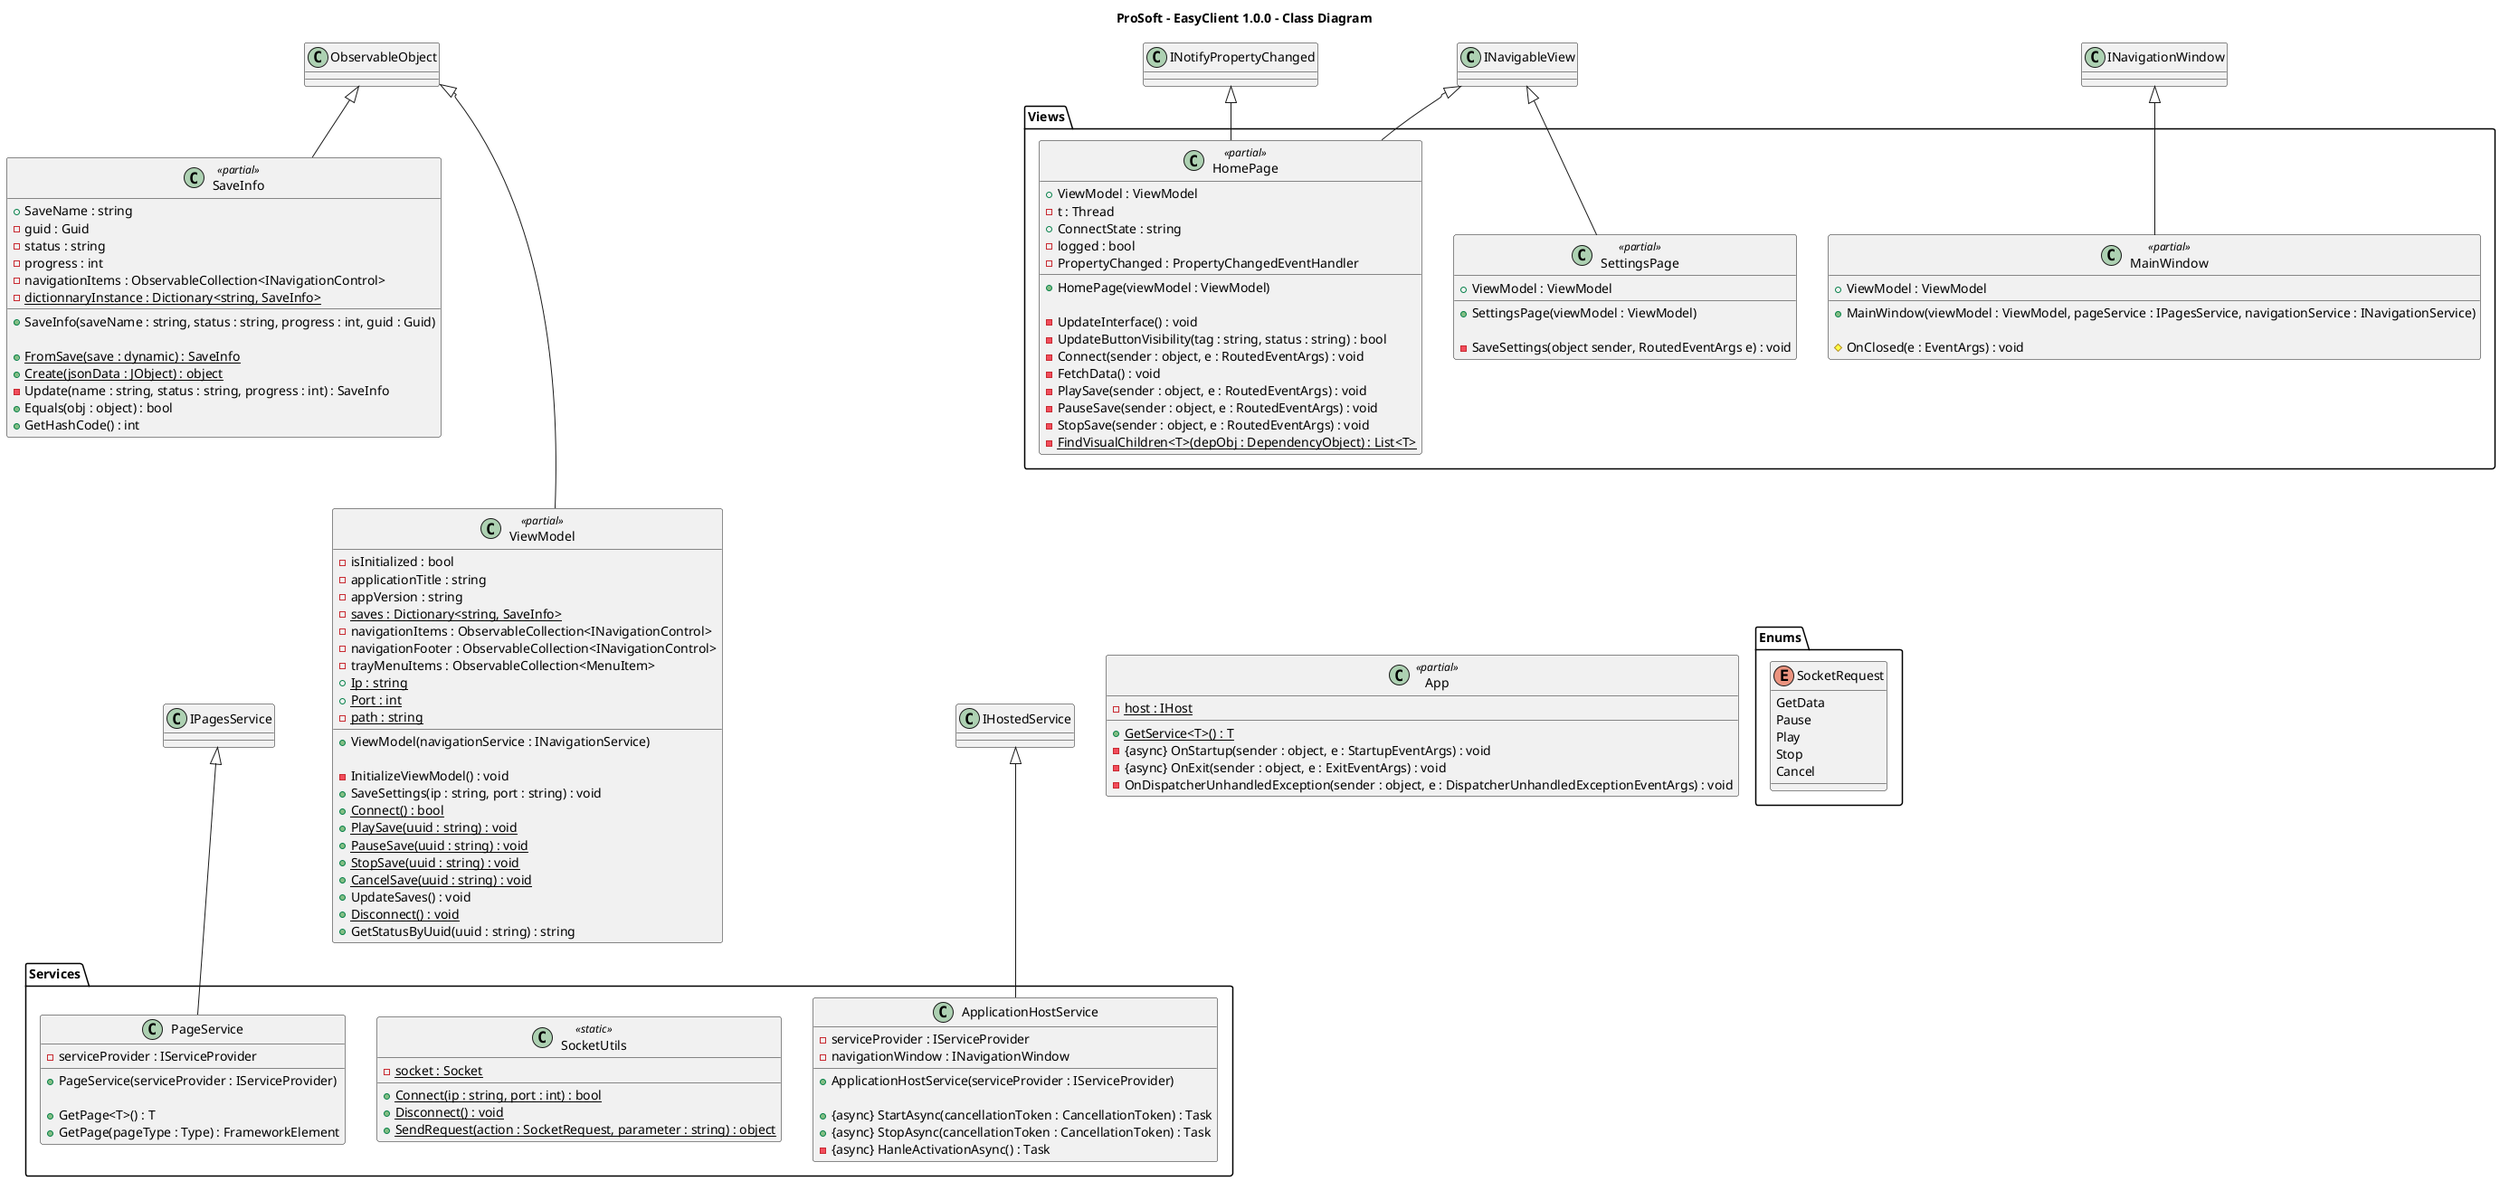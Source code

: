 @startuml ProSoft - EasyClient 1.0.0 - Class Diagram

title "ProSoft - EasyClient 1.0.0 - Class Diagram"

class ViewModel <<partial>> {
    - isInitialized : bool
    - applicationTitle : string
    - appVersion : string
    - {static} saves : Dictionary<string, SaveInfo>
    - navigationItems : ObservableCollection<INavigationControl>
    - navigationFooter : ObservableCollection<INavigationControl>
    - trayMenuItems : ObservableCollection<MenuItem>
    + {static} Ip : string
    + {static} Port : int
    - {static} path : string
    
    + ViewModel(navigationService : INavigationService)

    - InitializeViewModel() : void
    + SaveSettings(ip : string, port : string) : void
    + {static} Connect() : bool
    + {static} PlaySave(uuid : string) : void
    + {static} PauseSave(uuid : string) : void
    + {static} StopSave(uuid : string) : void
    + {static} CancelSave(uuid : string) : void
    + UpdateSaves() : void
    + {static} Disconnect() : void
    + GetStatusByUuid(uuid : string) : string
}

class SaveInfo <<partial>> {
    + SaveName : string
    - guid : Guid
    - status : string
    - progress : int
    - navigationItems : ObservableCollection<INavigationControl>
    - {static} dictionnaryInstance : Dictionary<string, SaveInfo>
    
    + SaveInfo(saveName : string, status : string, progress : int, guid : Guid)

    + {static} FromSave(save : dynamic) : SaveInfo
    + {static} Create(jsonData : JObject) : object
    - Update(name : string, status : string, progress : int) : SaveInfo
    + Equals(obj : object) : bool
    + GetHashCode() : int
}

class App <<partial>> {
    - {static} host : IHost

    + {static} GetService<T>() : T
    - {async} OnStartup(sender : object, e : StartupEventArgs) : void
    - {async} OnExit(sender : object, e : ExitEventArgs) : void
    - OnDispatcherUnhandledException(sender : object, e : DispatcherUnhandledExceptionEventArgs) : void
}

package Enums <<Folder>> {
    
    enum SocketRequest {
        GetData
        Pause
        Play
        Stop
        Cancel
    }

}

package Services <<Folder>> {
    
    class SocketUtils <<static>> {
        - {static} socket : Socket

        + {static} Connect(ip : string, port : int) : bool
        + {static} Disconnect() : void
        + {static} SendRequest(action : SocketRequest, parameter : string) : object
    }

    class PageService {
        - serviceProvider : IServiceProvider

        + PageService(serviceProvider : IServiceProvider)

        + GetPage<T>() : T
        + GetPage(pageType : Type) : FrameworkElement
    }

    class ApplicationHostService {
        - serviceProvider : IServiceProvider
        - navigationWindow : INavigationWindow

        + ApplicationHostService(serviceProvider : IServiceProvider)

        + {async} StartAsync(cancellationToken : CancellationToken) : Task
        + {async} StopAsync(cancellationToken : CancellationToken) : Task
        - {async} HanleActivationAsync() : Task
    }

}

package Views <<Folder>> {
    
    class HomePage <<partial>> {
        + ViewModel : ViewModel
        - t : Thread
        + ConnectState : string
        - logged : bool
        - PropertyChanged : PropertyChangedEventHandler

        + HomePage(viewModel : ViewModel)

        - UpdateInterface() : void
        - UpdateButtonVisibility(tag : string, status : string) : bool
        - Connect(sender : object, e : RoutedEventArgs) : void
        - FetchData() : void
        - PlaySave(sender : object, e : RoutedEventArgs) : void
        - PauseSave(sender : object, e : RoutedEventArgs) : void
        - StopSave(sender : object, e : RoutedEventArgs) : void
        - {static} FindVisualChildren<T>(depObj : DependencyObject) : List<T>
    }

    class MainWindow <<partial>> {
        + ViewModel : ViewModel

        + MainWindow(viewModel : ViewModel, pageService : IPagesService, navigationService : INavigationService)

        # OnClosed(e : EventArgs) : void
    }

    class SettingsPage <<partial>> {
        + ViewModel : ViewModel

        + SettingsPage(viewModel : ViewModel)

        - SaveSettings(object sender, RoutedEventArgs e) : void
    }

}

ViewModel -up-|> ObservableObject
SaveInfo -up-|> ObservableObject
PageService -up-|> IPagesService
ApplicationHostService -up-|> IHostedService
MainWindow -up-|> INavigationWindow
SettingsPage -up-|> INavigableView
HomePage -up-|> INavigableView
HomePage -up-|> INotifyPropertyChanged 

'Hidden
SocketUtils -up[hidden]-|> ViewModel
SocketRequest -up[hidden]-|> SettingsPage
IPagesService -up[hidden]-|> SaveInfo
App -up[hidden]-|> SettingsPage

@enduml